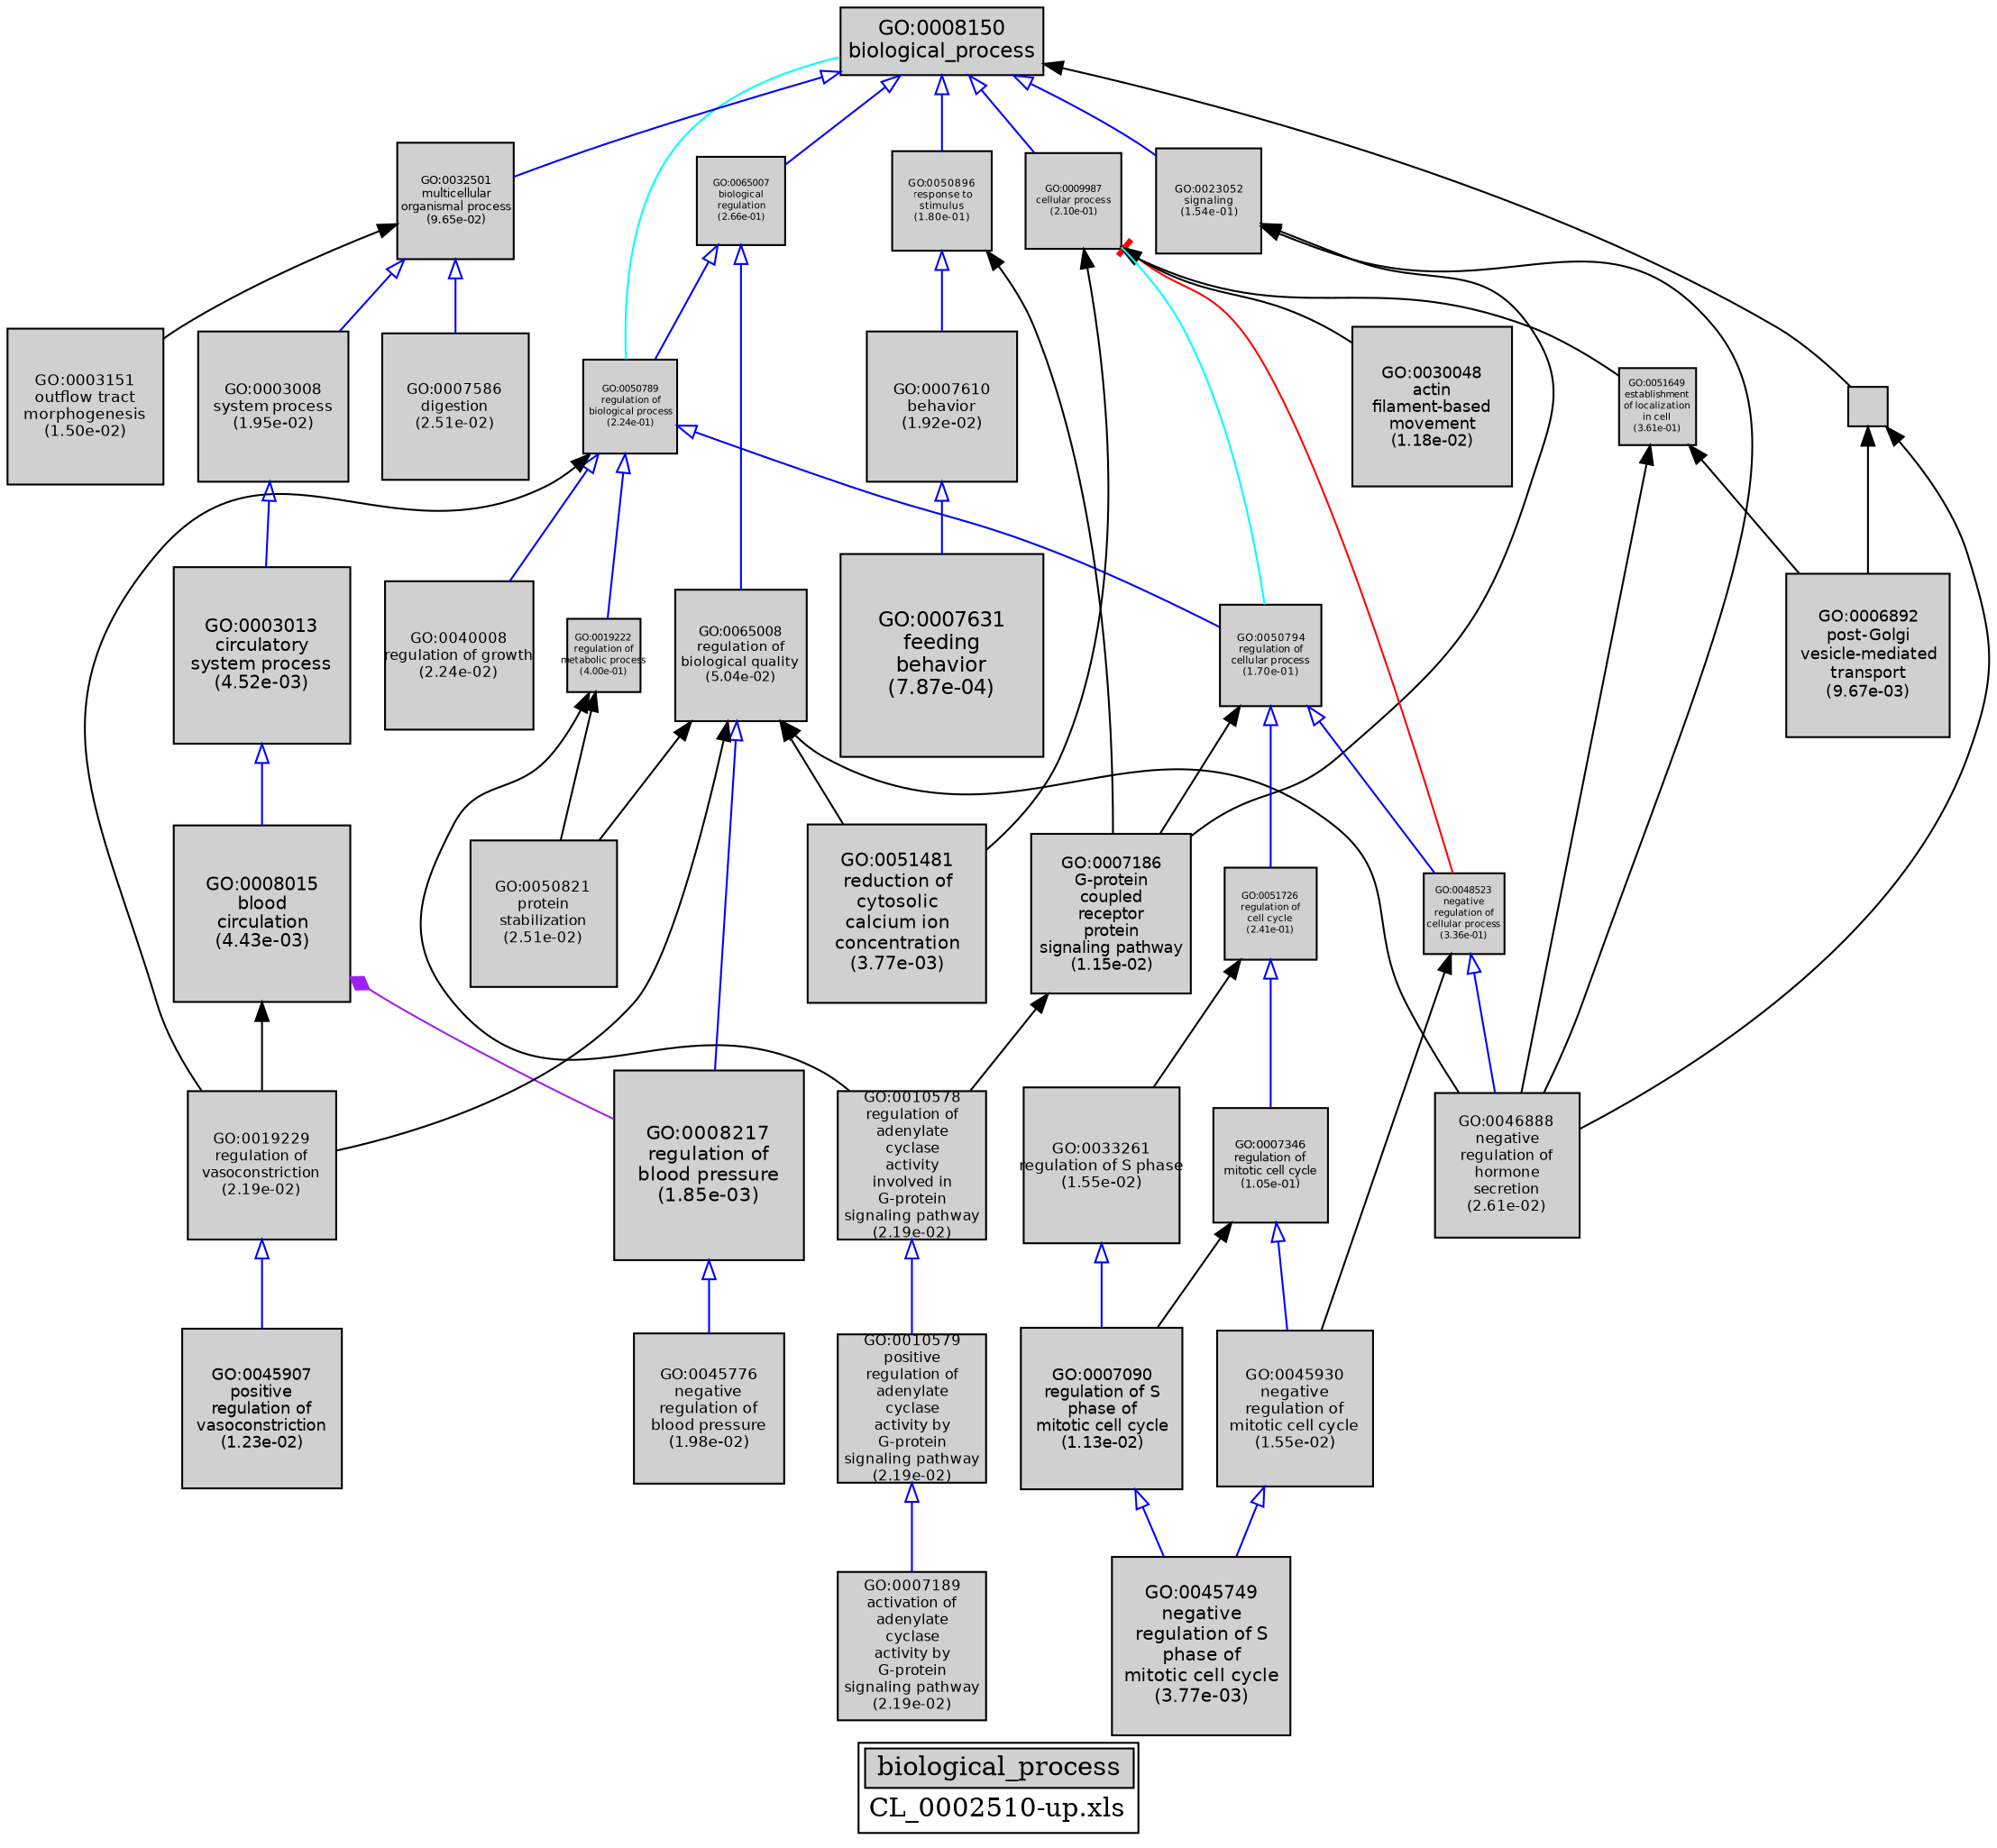 digraph "biological_process" {
graph [ bgcolor = "#FFFFFF", label = <<TABLE COLOR="black" BGCOLOR="white"><TR><TD COLSPAN="2" BGCOLOR="#D0D0D0"><FONT COLOR="black">biological_process</FONT></TD></TR><TR><TD BORDER="0">CL_0002510-up.xls</TD></TR></TABLE>> ];
node [ fontname = "Helvetica" ];

subgraph "nodes" {

node [ style = "filled", fixedsize = "true", width = 1, shape = "box", fontsize = 9, fillcolor = "#D0D0D0", fontcolor = "black", color = "black" ];

"GO:0050789" [ URL = "#GO:0050789", label = <<TABLE BORDER="0"><TR><TD>GO:0050789<BR/>regulation of<BR/>biological process<BR/>(2.24e-01)</TD></TR></TABLE>>, width = 0.692238139608, shape = "box", fontsize = 5.0, height = 0.692238139608 ];
"GO:0007631" [ URL = "#GO:0007631", label = <<TABLE BORDER="0"><TR><TD>GO:0007631<BR/>feeding<BR/>behavior<BR/>(7.87e-04)</TD></TR></TABLE>>, width = 1.5, shape = "box", fontsize = 10.8, height = 1.5 ];
"GO:0051481" [ URL = "#GO:0051481", label = <<TABLE BORDER="0"><TR><TD>GO:0051481<BR/>reduction of<BR/>cytosolic<BR/>calcium ion<BR/>concentration<BR/>(3.77e-03)</TD></TR></TABLE>>, width = 1.32632689242, shape = "box", fontsize = 9.54955362543, height = 1.32632689242 ];
"GO:0007090" [ URL = "#GO:0007090", label = <<TABLE BORDER="0"><TR><TD>GO:0007090<BR/>regulation of S<BR/>phase of<BR/>mitotic cell cycle<BR/>(1.13e-02)</TD></TR></TABLE>>, width = 1.18989998504, shape = "box", fontsize = 8.56727989226, height = 1.18989998504 ];
"GO:0045930" [ URL = "#GO:0045930", label = <<TABLE BORDER="0"><TR><TD>GO:0045930<BR/>negative<BR/>regulation of<BR/>mitotic cell cycle<BR/>(1.55e-02)</TD></TR></TABLE>>, width = 1.14686211384, shape = "box", fontsize = 8.25740721967, height = 1.14686211384 ];
"GO:0008015" [ URL = "#GO:0008015", label = <<TABLE BORDER="0"><TR><TD>GO:0008015<BR/>blood<BR/>circulation<BR/>(4.43e-03)</TD></TR></TABLE>>, width = 1.3070652487, shape = "box", fontsize = 9.41086979063, height = 1.3070652487 ];
"GO:0007346" [ URL = "#GO:0007346", label = <<TABLE BORDER="0"><TR><TD>GO:0007346<BR/>regulation of<BR/>mitotic cell cycle<BR/>(1.05e-01)</TD></TR></TABLE>>, width = 0.845762738264, shape = "box", fontsize = 6.0894917155, height = 0.845762738264 ];
"GO:0003008" [ URL = "#GO:0003008", label = <<TABLE BORDER="0"><TR><TD>GO:0003008<BR/>system process<BR/>(1.95e-02)</TD></TR></TABLE>>, width = 1.11518622379, shape = "box", fontsize = 8.02934081126, height = 1.11518622379 ];
"GO:0032501" [ URL = "#GO:0032501", label = <<TABLE BORDER="0"><TR><TD>GO:0032501<BR/>multicellular<BR/>organismal process<BR/>(9.65e-02)</TD></TR></TABLE>>, width = 0.861880705478, shape = "box", fontsize = 6.20554107944, height = 0.861880705478 ];
"GO:0008217" [ URL = "#GO:0008217", label = <<TABLE BORDER="0"><TR><TD>GO:0008217<BR/>regulation of<BR/>blood pressure<BR/>(1.85e-03)</TD></TR></TABLE>>, width = 1.40805712568, shape = "box", fontsize = 10.1380113049, height = 1.40805712568 ];
"GO:0065008" [ URL = "#GO:0065008", label = <<TABLE BORDER="0"><TR><TD>GO:0065008<BR/>regulation of<BR/>biological quality<BR/>(5.04e-02)</TD></TR></TABLE>>, width = 0.972939109872, shape = "box", fontsize = 7.00516159107, height = 0.972939109872 ];
"GO:0065007" [ URL = "#GO:0065007", label = <<TABLE BORDER="0"><TR><TD>GO:0065007<BR/>biological<BR/>regulation<BR/>(2.66e-01)</TD></TR></TABLE>>, width = 0.651722214804, shape = "box", fontsize = 5.0, height = 0.651722214804 ];
"GO:0045776" [ URL = "#GO:0045776", label = <<TABLE BORDER="0"><TR><TD>GO:0045776<BR/>negative<BR/>regulation of<BR/>blood pressure<BR/>(1.98e-02)</TD></TR></TABLE>>, width = 1.11334184868, shape = "box", fontsize = 8.01606131047, height = 1.11334184868 ];
"GO:0007189" [ URL = "#GO:0007189", label = <<TABLE BORDER="0"><TR><TD>GO:0007189<BR/>activation of<BR/>adenylate<BR/>cyclase<BR/>activity by<BR/>G-protein<BR/>signaling pathway<BR/>(2.19e-02)</TD></TR></TABLE>>, width = 1.09893250403, shape = "box", fontsize = 7.91231402899, height = 1.09893250403 ];
"GO:0040008" [ URL = "#GO:0040008", label = <<TABLE BORDER="0"><TR><TD>GO:0040008<BR/>regulation of growth<BR/>(2.24e-02)</TD></TR></TABLE>>, width = 1.09579337891, shape = "box", fontsize = 7.88971232813, height = 1.09579337891 ];
"GO:0050821" [ URL = "#GO:0050821", label = <<TABLE BORDER="0"><TR><TD>GO:0050821<BR/>protein<BR/>stabilization<BR/>(2.51e-02)</TD></TR></TABLE>>, width = 1.07948670756, shape = "box", fontsize = 7.77230429446, height = 1.07948670756 ];
"GO:0010578" [ URL = "#GO:0010578", label = <<TABLE BORDER="0"><TR><TD>GO:0010578<BR/>regulation of<BR/>adenylate<BR/>cyclase<BR/>activity<BR/>involved in<BR/>G-protein<BR/>signaling pathway<BR/>(2.19e-02)</TD></TR></TABLE>>, width = 1.09893250403, shape = "box", fontsize = 7.91231402899, height = 1.09893250403 ];
"GO:0051649" [ URL = "#GO:0051649", label = <<TABLE BORDER="0"><TR><TD>GO:0051649<BR/>establishment<BR/>of localization<BR/>in cell<BR/>(3.61e-01)</TD></TR></TABLE>>, width = 0.573769643484, shape = "box", fontsize = 5.0, height = 0.573769643484 ];
"GO:0045749" [ URL = "#GO:0045749", label = <<TABLE BORDER="0"><TR><TD>GO:0045749<BR/>negative<BR/>regulation of S<BR/>phase of<BR/>mitotic cell cycle<BR/>(3.77e-03)</TD></TR></TABLE>>, width = 1.32632689242, shape = "box", fontsize = 9.54955362543, height = 1.32632689242 ];
"GO:0008150" [ URL = "#GO:0008150", label = <<TABLE BORDER="0"><TR><TD>GO:0008150<BR/>biological_process</TD></TR></TABLE>>, width = 1.5, shape = "box", fontsize = 10.8 ];
"GO:0046888" [ URL = "#GO:0046888", label = <<TABLE BORDER="0"><TR><TD>GO:0046888<BR/>negative<BR/>regulation of<BR/>hormone<BR/>secretion<BR/>(2.61e-02)</TD></TR></TABLE>>, width = 1.07348897124, shape = "box", fontsize = 7.72912059294, height = 1.07348897124 ];
"GO:0048523" [ URL = "#GO:0048523", label = <<TABLE BORDER="0"><TR><TD>GO:0048523<BR/>negative<BR/>regulation of<BR/>cellular process<BR/>(3.36e-01)</TD></TR></TABLE>>, width = 0.592767732668, shape = "box", fontsize = 5.0, height = 0.592767732668 ];
"GO:0007586" [ URL = "#GO:0007586", label = <<TABLE BORDER="0"><TR><TD>GO:0007586<BR/>digestion<BR/>(2.51e-02)</TD></TR></TABLE>>, width = 1.07948670756, shape = "box", fontsize = 7.77230429446, height = 1.07948670756 ];
"GO:0019229" [ URL = "#GO:0019229", label = <<TABLE BORDER="0"><TR><TD>GO:0019229<BR/>regulation of<BR/>vasoconstriction<BR/>(2.19e-02)</TD></TR></TABLE>>, width = 1.09893250403, shape = "box", fontsize = 7.91231402899, height = 1.09893250403 ];
"GO:0006810" [ URL = "#GO:0006810", label = "", width = 0.293529510835, shape = "box", height = 0.293529510835 ];
"GO:0033261" [ URL = "#GO:0033261", label = <<TABLE BORDER="0"><TR><TD>GO:0033261<BR/>regulation of S phase<BR/>(1.55e-02)</TD></TR></TABLE>>, width = 1.14686211384, shape = "box", fontsize = 8.25740721967, height = 1.14686211384 ];
"GO:0030048" [ URL = "#GO:0030048", label = <<TABLE BORDER="0"><TR><TD>GO:0030048<BR/>actin<BR/>filament-based<BR/>movement<BR/>(1.18e-02)</TD></TR></TABLE>>, width = 1.18378884922, shape = "box", fontsize = 8.52327971438, height = 1.18378884922 ];
"GO:0007610" [ URL = "#GO:0007610", label = <<TABLE BORDER="0"><TR><TD>GO:0007610<BR/>behavior<BR/>(1.92e-02)</TD></TR></TABLE>>, width = 1.11761914981, shape = "box", fontsize = 8.04685787864, height = 1.11761914981 ];
"GO:0003013" [ URL = "#GO:0003013", label = <<TABLE BORDER="0"><TR><TD>GO:0003013<BR/>circulatory<BR/>system process<BR/>(4.52e-03)</TD></TR></TABLE>>, width = 1.30463657857, shape = "box", fontsize = 9.39338336571, height = 1.30463657857 ];
"GO:0023052" [ URL = "#GO:0023052", label = <<TABLE BORDER="0"><TR><TD>GO:0023052<BR/>signaling<BR/>(1.54e-01)</TD></TR></TABLE>>, width = 0.771956799676, shape = "box", fontsize = 5.55808895767, height = 0.771956799676 ];
"GO:0045907" [ URL = "#GO:0045907", label = <<TABLE BORDER="0"><TR><TD>GO:0045907<BR/>positive<BR/>regulation of<BR/>vasoconstriction<BR/>(1.23e-02)</TD></TR></TABLE>>, width = 1.17792118277, shape = "box", fontsize = 8.48103251596, height = 1.17792118277 ];
"GO:0050896" [ URL = "#GO:0050896", label = <<TABLE BORDER="0"><TR><TD>GO:0050896<BR/>response to<BR/>stimulus<BR/>(1.80e-01)</TD></TR></TABLE>>, width = 0.73986805894, shape = "box", fontsize = 5.32705002437, height = 0.73986805894 ];
"GO:0010579" [ URL = "#GO:0010579", label = <<TABLE BORDER="0"><TR><TD>GO:0010579<BR/>positive<BR/>regulation of<BR/>adenylate<BR/>cyclase<BR/>activity by<BR/>G-protein<BR/>signaling pathway<BR/>(2.19e-02)</TD></TR></TABLE>>, width = 1.09893250403, shape = "box", fontsize = 7.91231402899, height = 1.09893250403 ];
"GO:0050794" [ URL = "#GO:0050794", label = <<TABLE BORDER="0"><TR><TD>GO:0050794<BR/>regulation of<BR/>cellular process<BR/>(1.70e-01)</TD></TR></TABLE>>, width = 0.751470395716, shape = "box", fontsize = 5.41058684916, height = 0.751470395716 ];
"GO:0006892" [ URL = "#GO:0006892", label = <<TABLE BORDER="0"><TR><TD>GO:0006892<BR/>post-Golgi<BR/>vesicle-mediated<BR/>transport<BR/>(9.67e-03)</TD></TR></TABLE>>, width = 1.20993909364, shape = "box", fontsize = 8.71156147421, height = 1.20993909364 ];
"GO:0007186" [ URL = "#GO:0007186", label = <<TABLE BORDER="0"><TR><TD>GO:0007186<BR/>G-protein<BR/>coupled<BR/>receptor<BR/>protein<BR/>signaling pathway<BR/>(1.15e-02)</TD></TR></TABLE>>, width = 1.18732410993, shape = "box", fontsize = 8.54873359151, height = 1.18732410993 ];
"GO:0019222" [ URL = "#GO:0019222", label = <<TABLE BORDER="0"><TR><TD>GO:0019222<BR/>regulation of<BR/>metabolic process<BR/>(4.00e-01)</TD></TR></TABLE>>, width = 0.545327269651, shape = "box", fontsize = 5.0, height = 0.545327269651 ];
"GO:0003151" [ URL = "#GO:0003151", label = <<TABLE BORDER="0"><TR><TD>GO:0003151<BR/>outflow tract<BR/>morphogenesis<BR/>(1.50e-02)</TD></TR></TABLE>>, width = 1.15161486447, shape = "box", fontsize = 8.29162702416, height = 1.15161486447 ];
"GO:0051726" [ URL = "#GO:0051726", label = <<TABLE BORDER="0"><TR><TD>GO:0051726<BR/>regulation of<BR/>cell cycle<BR/>(2.41e-01)</TD></TR></TABLE>>, width = 0.675100163514, shape = "box", fontsize = 5.0, height = 0.675100163514 ];
"GO:0009987" [ URL = "#GO:0009987", label = <<TABLE BORDER="0"><TR><TD>GO:0009987<BR/>cellular process<BR/>(2.10e-01)</TD></TR></TABLE>>, width = 0.706609746652, shape = "box", fontsize = 5.0875901759, height = 0.706609746652 ];
}
subgraph "edges" {


edge [ dir = "back", weight = 1 ];
subgraph "regulates" {


edge [ color = "cyan", arrowtail = "none" ];
subgraph "positive" {


edge [ color = "green", arrowtail = "vee" ];
}
subgraph "negative" {


edge [ color = "red", arrowtail = "tee" ];
"GO:0009987" -> "GO:0048523";
}
"GO:0009987" -> "GO:0050794";
"GO:0008150" -> "GO:0050789";
}
subgraph "part_of" {


edge [ color = "purple", arrowtail = "diamond", weight = 2.5 ];
"GO:0008015" -> "GO:0008217";
}
subgraph "is_a" {


edge [ color = "blue", arrowtail = "empty", weight = 5.0 ];
"GO:0065007" -> "GO:0065008";
"GO:0007346" -> "GO:0045930";
"GO:0050789" -> "GO:0040008";
"GO:0050794" -> "GO:0048523";
"GO:0065007" -> "GO:0050789";
"GO:0008150" -> "GO:0032501";
"GO:0008217" -> "GO:0045776";
"GO:0050789" -> "GO:0050794";
"GO:0003008" -> "GO:0003013";
"GO:0007610" -> "GO:0007631";
"GO:0007090" -> "GO:0045749";
"GO:0032501" -> "GO:0003008";
"GO:0010578" -> "GO:0010579";
"GO:0003013" -> "GO:0008015";
"GO:0045930" -> "GO:0045749";
"GO:0008150" -> "GO:0023052";
"GO:0048523" -> "GO:0046888";
"GO:0010579" -> "GO:0007189";
"GO:0008150" -> "GO:0065007";
"GO:0051726" -> "GO:0007346";
"GO:0050896" -> "GO:0007610";
"GO:0032501" -> "GO:0007586";
"GO:0019229" -> "GO:0045907";
"GO:0033261" -> "GO:0007090";
"GO:0008150" -> "GO:0009987";
"GO:0008150" -> "GO:0050896";
"GO:0050794" -> "GO:0051726";
"GO:0050789" -> "GO:0019222";
"GO:0065008" -> "GO:0008217";
}
"GO:0019222" -> "GO:0050821";
"GO:0032501" -> "GO:0003151";
"GO:0050789" -> "GO:0019229";
"GO:0051726" -> "GO:0033261";
"GO:0019222" -> "GO:0010578";
"GO:0007346" -> "GO:0007090";
"GO:0065008" -> "GO:0050821";
"GO:0050794" -> "GO:0007186";
"GO:0007186" -> "GO:0010578";
"GO:0051649" -> "GO:0006892";
"GO:0048523" -> "GO:0045930";
"GO:0006810" -> "GO:0006892";
"GO:0023052" -> "GO:0007186";
"GO:0009987" -> "GO:0030048";
"GO:0009987" -> "GO:0051649";
"GO:0008015" -> "GO:0019229";
"GO:0023052" -> "GO:0046888";
"GO:0065008" -> "GO:0019229";
"GO:0009987" -> "GO:0051481";
"GO:0051649" -> "GO:0046888";
"GO:0065008" -> "GO:0046888";
"GO:0008150" -> "GO:0006810";
"GO:0050896" -> "GO:0007186";
"GO:0065008" -> "GO:0051481";
"GO:0006810" -> "GO:0046888";
}
}
